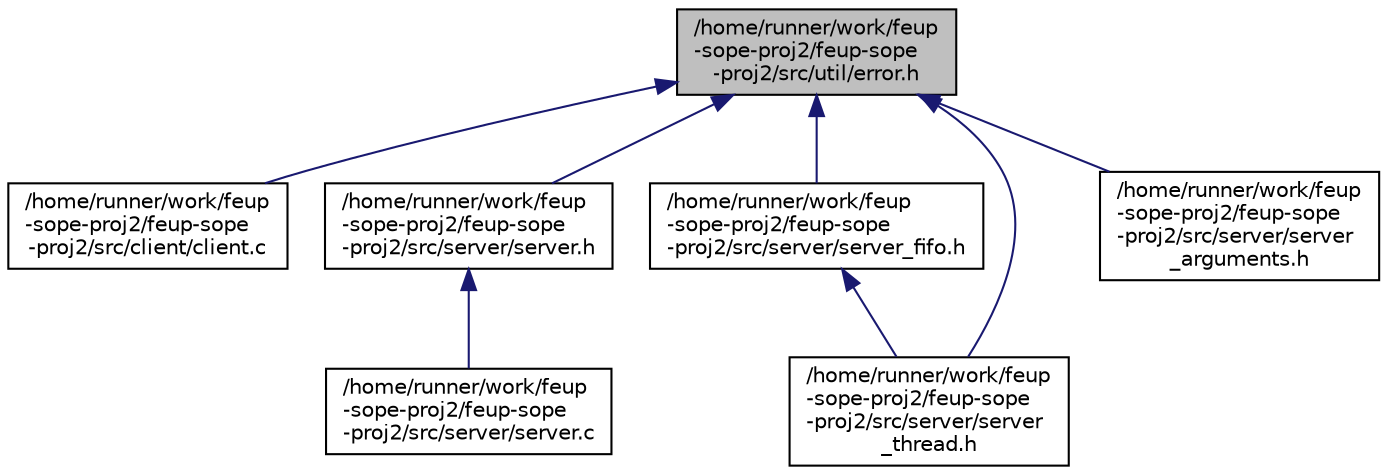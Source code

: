 digraph "/home/runner/work/feup-sope-proj2/feup-sope-proj2/src/util/error.h"
{
  edge [fontname="Helvetica",fontsize="10",labelfontname="Helvetica",labelfontsize="10"];
  node [fontname="Helvetica",fontsize="10",shape=record];
  Node1 [label="/home/runner/work/feup\l-sope-proj2/feup-sope\l-proj2/src/util/error.h",height=0.2,width=0.4,color="black", fillcolor="grey75", style="filled", fontcolor="black"];
  Node1 -> Node2 [dir="back",color="midnightblue",fontsize="10",style="solid",fontname="Helvetica"];
  Node2 [label="/home/runner/work/feup\l-sope-proj2/feup-sope\l-proj2/src/client/client.c",height=0.2,width=0.4,color="black", fillcolor="white", style="filled",URL="$client_8c.html",tooltip="Runs the main client operations. "];
  Node1 -> Node3 [dir="back",color="midnightblue",fontsize="10",style="solid",fontname="Helvetica"];
  Node3 [label="/home/runner/work/feup\l-sope-proj2/feup-sope\l-proj2/src/server/server.h",height=0.2,width=0.4,color="black", fillcolor="white", style="filled",URL="$server_8h.html",tooltip="Methods related to the server side. "];
  Node3 -> Node4 [dir="back",color="midnightblue",fontsize="10",style="solid",fontname="Helvetica"];
  Node4 [label="/home/runner/work/feup\l-sope-proj2/feup-sope\l-proj2/src/server/server.c",height=0.2,width=0.4,color="black", fillcolor="white", style="filled",URL="$server_8c.html",tooltip="Executes the operations related to server sided problems. "];
  Node1 -> Node5 [dir="back",color="midnightblue",fontsize="10",style="solid",fontname="Helvetica"];
  Node5 [label="/home/runner/work/feup\l-sope-proj2/feup-sope\l-proj2/src/server/server_fifo.h",height=0.2,width=0.4,color="black", fillcolor="white", style="filled",URL="$server__fifo_8h_source.html"];
  Node5 -> Node6 [dir="back",color="midnightblue",fontsize="10",style="solid",fontname="Helvetica"];
  Node6 [label="/home/runner/work/feup\l-sope-proj2/feup-sope\l-proj2/src/server/server\l_thread.h",height=0.2,width=0.4,color="black", fillcolor="white", style="filled",URL="$server__thread_8h_source.html"];
  Node1 -> Node6 [dir="back",color="midnightblue",fontsize="10",style="solid",fontname="Helvetica"];
  Node1 -> Node7 [dir="back",color="midnightblue",fontsize="10",style="solid",fontname="Helvetica"];
  Node7 [label="/home/runner/work/feup\l-sope-proj2/feup-sope\l-proj2/src/server/server\l_arguments.h",height=0.2,width=0.4,color="black", fillcolor="white", style="filled",URL="$server__arguments_8h_source.html"];
}
